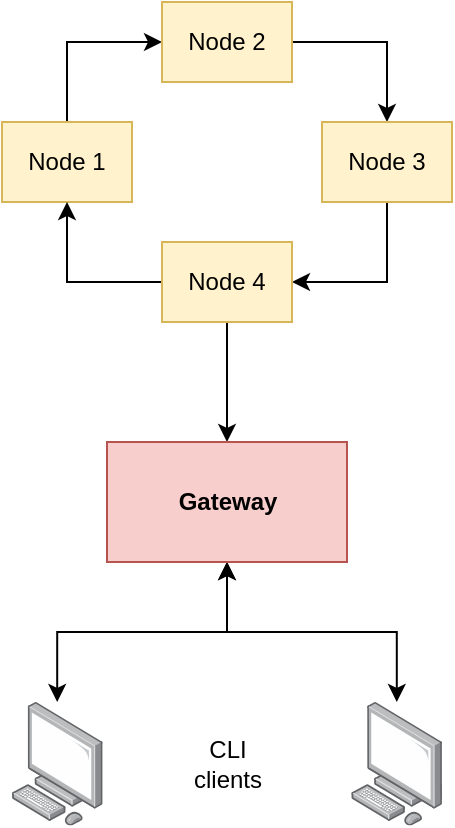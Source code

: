 <mxfile version="13.3.4" type="device"><diagram id="KmTAAvQlLysDgmHUPLaF" name="Page-1"><mxGraphModel dx="1422" dy="804" grid="1" gridSize="10" guides="1" tooltips="1" connect="1" arrows="1" fold="1" page="1" pageScale="1" pageWidth="850" pageHeight="1100" math="0" shadow="0"><root><mxCell id="0"/><mxCell id="1" parent="0"/><mxCell id="h-_tXy87zXxVJ9s7MZWp-5" style="edgeStyle=orthogonalEdgeStyle;rounded=0;orthogonalLoop=1;jettySize=auto;html=1;exitX=0.5;exitY=0;exitDx=0;exitDy=0;entryX=0;entryY=0.5;entryDx=0;entryDy=0;" edge="1" parent="1" source="h-_tXy87zXxVJ9s7MZWp-1" target="h-_tXy87zXxVJ9s7MZWp-2"><mxGeometry relative="1" as="geometry"/></mxCell><mxCell id="h-_tXy87zXxVJ9s7MZWp-1" value="Node 1" style="rounded=0;whiteSpace=wrap;html=1;fillColor=#fff2cc;strokeColor=#d6b656;" vertex="1" parent="1"><mxGeometry x="250" y="180" width="65" height="40" as="geometry"/></mxCell><mxCell id="h-_tXy87zXxVJ9s7MZWp-6" style="edgeStyle=orthogonalEdgeStyle;rounded=0;orthogonalLoop=1;jettySize=auto;html=1;exitX=1;exitY=0.5;exitDx=0;exitDy=0;entryX=0.5;entryY=0;entryDx=0;entryDy=0;" edge="1" parent="1" source="h-_tXy87zXxVJ9s7MZWp-2" target="h-_tXy87zXxVJ9s7MZWp-3"><mxGeometry relative="1" as="geometry"/></mxCell><mxCell id="h-_tXy87zXxVJ9s7MZWp-2" value="Node 2" style="rounded=0;whiteSpace=wrap;html=1;fillColor=#fff2cc;strokeColor=#d6b656;" vertex="1" parent="1"><mxGeometry x="330" y="120" width="65" height="40" as="geometry"/></mxCell><mxCell id="h-_tXy87zXxVJ9s7MZWp-7" style="edgeStyle=orthogonalEdgeStyle;rounded=0;orthogonalLoop=1;jettySize=auto;html=1;exitX=0.5;exitY=1;exitDx=0;exitDy=0;entryX=1;entryY=0.5;entryDx=0;entryDy=0;" edge="1" parent="1" source="h-_tXy87zXxVJ9s7MZWp-3" target="h-_tXy87zXxVJ9s7MZWp-4"><mxGeometry relative="1" as="geometry"/></mxCell><mxCell id="h-_tXy87zXxVJ9s7MZWp-3" value="Node 3" style="rounded=0;whiteSpace=wrap;html=1;fillColor=#fff2cc;strokeColor=#d6b656;" vertex="1" parent="1"><mxGeometry x="410" y="180" width="65" height="40" as="geometry"/></mxCell><mxCell id="h-_tXy87zXxVJ9s7MZWp-8" style="edgeStyle=orthogonalEdgeStyle;rounded=0;orthogonalLoop=1;jettySize=auto;html=1;exitX=0;exitY=0.5;exitDx=0;exitDy=0;entryX=0.5;entryY=1;entryDx=0;entryDy=0;" edge="1" parent="1" source="h-_tXy87zXxVJ9s7MZWp-4" target="h-_tXy87zXxVJ9s7MZWp-1"><mxGeometry relative="1" as="geometry"/></mxCell><mxCell id="h-_tXy87zXxVJ9s7MZWp-12" style="edgeStyle=orthogonalEdgeStyle;rounded=0;orthogonalLoop=1;jettySize=auto;html=1;exitX=0.5;exitY=1;exitDx=0;exitDy=0;entryX=0.5;entryY=0;entryDx=0;entryDy=0;" edge="1" parent="1" source="h-_tXy87zXxVJ9s7MZWp-4" target="h-_tXy87zXxVJ9s7MZWp-11"><mxGeometry relative="1" as="geometry"/></mxCell><mxCell id="h-_tXy87zXxVJ9s7MZWp-4" value="Node 4" style="rounded=0;whiteSpace=wrap;html=1;fillColor=#fff2cc;strokeColor=#d6b656;" vertex="1" parent="1"><mxGeometry x="330" y="240" width="65" height="40" as="geometry"/></mxCell><mxCell id="h-_tXy87zXxVJ9s7MZWp-17" style="edgeStyle=orthogonalEdgeStyle;rounded=0;orthogonalLoop=1;jettySize=auto;html=1;exitX=0.5;exitY=1;exitDx=0;exitDy=0;startArrow=classic;startFill=1;" edge="1" parent="1" source="h-_tXy87zXxVJ9s7MZWp-11" target="h-_tXy87zXxVJ9s7MZWp-15"><mxGeometry relative="1" as="geometry"/></mxCell><mxCell id="h-_tXy87zXxVJ9s7MZWp-18" style="edgeStyle=orthogonalEdgeStyle;rounded=0;orthogonalLoop=1;jettySize=auto;html=1;exitX=0.5;exitY=1;exitDx=0;exitDy=0;startArrow=classic;startFill=1;" edge="1" parent="1" source="h-_tXy87zXxVJ9s7MZWp-11" target="h-_tXy87zXxVJ9s7MZWp-16"><mxGeometry relative="1" as="geometry"/></mxCell><mxCell id="h-_tXy87zXxVJ9s7MZWp-11" value="Gateway" style="rounded=0;whiteSpace=wrap;html=1;fontStyle=1;fillColor=#f8cecc;strokeColor=#b85450;" vertex="1" parent="1"><mxGeometry x="302.5" y="340" width="120" height="60" as="geometry"/></mxCell><mxCell id="h-_tXy87zXxVJ9s7MZWp-15" value="" style="points=[];aspect=fixed;html=1;align=center;shadow=0;dashed=0;image;image=img/lib/allied_telesis/computer_and_terminals/Personal_Computer.svg;" vertex="1" parent="1"><mxGeometry x="254.85" y="470" width="45.6" height="61.8" as="geometry"/></mxCell><mxCell id="h-_tXy87zXxVJ9s7MZWp-16" value="" style="points=[];aspect=fixed;html=1;align=center;shadow=0;dashed=0;image;image=img/lib/allied_telesis/computer_and_terminals/Personal_Computer.svg;" vertex="1" parent="1"><mxGeometry x="424.55" y="470" width="45.6" height="61.8" as="geometry"/></mxCell><mxCell id="h-_tXy87zXxVJ9s7MZWp-19" value="CLI clients" style="text;html=1;strokeColor=none;fillColor=none;align=center;verticalAlign=middle;whiteSpace=wrap;rounded=0;" vertex="1" parent="1"><mxGeometry x="342.5" y="490.9" width="40" height="20" as="geometry"/></mxCell></root></mxGraphModel></diagram></mxfile>